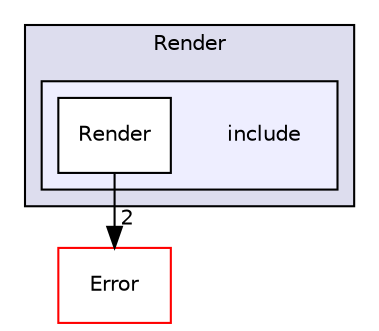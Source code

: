digraph "Render/include" {
  compound=true
  node [ fontsize="10", fontname="Helvetica"];
  edge [ labelfontsize="10", labelfontname="Helvetica"];
  subgraph clusterdir_3d93a40d3a63baa1169d25b6af232e01 {
    graph [ bgcolor="#ddddee", pencolor="black", label="Render" fontname="Helvetica", fontsize="10", URL="dir_3d93a40d3a63baa1169d25b6af232e01.html"]
  subgraph clusterdir_73006cd0adef0e56ffbd795963f18caf {
    graph [ bgcolor="#eeeeff", pencolor="black", label="" URL="dir_73006cd0adef0e56ffbd795963f18caf.html"];
    dir_73006cd0adef0e56ffbd795963f18caf [shape=plaintext label="include"];
    dir_428e3bb00c7962d2c22926bb0f5ecc10 [shape=box label="Render" color="black" fillcolor="white" style="filled" URL="dir_428e3bb00c7962d2c22926bb0f5ecc10.html"];
  }
  }
  dir_dbb7256e3909a62d05625b0de8bc416a [shape=box label="Error" fillcolor="white" style="filled" color="red" URL="dir_dbb7256e3909a62d05625b0de8bc416a.html"];
  dir_428e3bb00c7962d2c22926bb0f5ecc10->dir_dbb7256e3909a62d05625b0de8bc416a [headlabel="2", labeldistance=1.5 headhref="dir_000014_000003.html"];
}

